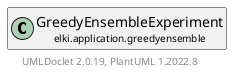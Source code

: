 @startuml
    remove .*\.(Instance|Par|Parameterizer|Factory)$
    set namespaceSeparator none
    hide empty fields
    hide empty methods

    class "<size:14>GreedyEnsembleExperiment.Par\n<size:10>elki.application.greedyensemble" as elki.application.greedyensemble.GreedyEnsembleExperiment.Par [[GreedyEnsembleExperiment.Par.html]] {
        {static} +RATE_ID: OptionID
        {static} +VOTING_ID: OptionID
        {static} +PRESCALING_ID: OptionID
        {static} +SCALING_ID: OptionID
        {static} +DISTANCE_ID: OptionID
        ~inputstep: InputStep
        ~voting: EnsembleVoting
        ~distance: Distance
        ~prescaling: ScalingFunction
        ~scaling: ScalingFunction
        ~rate: double
        +configure(Parameterization): void
        +make(): GreedyEnsembleExperiment
    }

    abstract class "<size:14>AbstractApplication.Par\n<size:10>elki.application" as elki.application.AbstractApplication.Par [[../AbstractApplication.Par.html]] {
        {abstract} +make(): AbstractApplication
    }
    class "<size:14>GreedyEnsembleExperiment\n<size:10>elki.application.greedyensemble" as elki.application.greedyensemble.GreedyEnsembleExperiment [[GreedyEnsembleExperiment.html]]

    elki.application.AbstractApplication.Par <|-- elki.application.greedyensemble.GreedyEnsembleExperiment.Par
    elki.application.greedyensemble.GreedyEnsembleExperiment +-- elki.application.greedyensemble.GreedyEnsembleExperiment.Par

    center footer UMLDoclet 2.0.19, PlantUML 1.2022.8
@enduml
